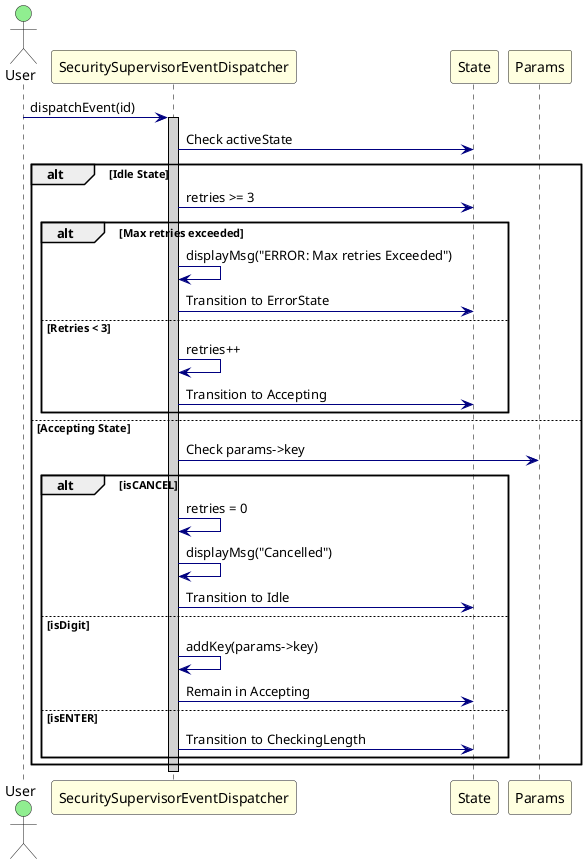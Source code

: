 @startuml SecuritySupervisorEventDispatcher_SequenceDiagram

skinparam sequence {
    ActorBackgroundColor LightGreen
    ParticipantBackgroundColor LightYellow
    LifeLineBorderColor Black
    LifeLineBackgroundColor LightGray
    ArrowColor Navy
}

actor User
participant "SecuritySupervisorEventDispatcher" as Dispatcher
participant "State" as State
participant "Params" as Params

User -> Dispatcher : dispatchEvent(id)
activate Dispatcher

Dispatcher -> State : Check activeState
alt Idle State
    Dispatcher -> State : retries >= 3
    alt Max retries exceeded
        Dispatcher -> Dispatcher : displayMsg("ERROR: Max retries Exceeded")
        Dispatcher -> State : Transition to ErrorState
    else Retries < 3
        Dispatcher -> Dispatcher : retries++
        Dispatcher -> State : Transition to Accepting
    end
else Accepting State
    Dispatcher -> Params : Check params->key
    alt isCANCEL
        Dispatcher -> Dispatcher : retries = 0
        Dispatcher -> Dispatcher : displayMsg("Cancelled")
        Dispatcher -> State : Transition to Idle
    else isDigit
        Dispatcher -> Dispatcher : addKey(params->key)
        Dispatcher -> State : Remain in Accepting
    else isENTER
        Dispatcher -> State : Transition to CheckingLength
    end
end

deactivate Dispatcher

@enduml
